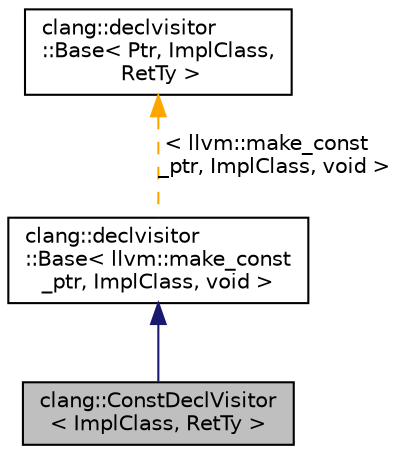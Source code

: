 digraph "clang::ConstDeclVisitor&lt; ImplClass, RetTy &gt;"
{
 // LATEX_PDF_SIZE
  bgcolor="transparent";
  edge [fontname="Helvetica",fontsize="10",labelfontname="Helvetica",labelfontsize="10"];
  node [fontname="Helvetica",fontsize="10",shape=record];
  Node1 [label="clang::ConstDeclVisitor\l\< ImplClass, RetTy \>",height=0.2,width=0.4,color="black", fillcolor="grey75", style="filled", fontcolor="black",tooltip="A simple visitor class that helps create declaration visitors."];
  Node2 -> Node1 [dir="back",color="midnightblue",fontsize="10",style="solid",fontname="Helvetica"];
  Node2 [label="clang::declvisitor\l::Base\< llvm::make_const\l_ptr, ImplClass, void \>",height=0.2,width=0.4,color="black",URL="$classclang_1_1declvisitor_1_1Base.html",tooltip=" "];
  Node3 -> Node2 [dir="back",color="orange",fontsize="10",style="dashed",label=" \< llvm::make_const\l_ptr, ImplClass, void \>" ,fontname="Helvetica"];
  Node3 [label="clang::declvisitor\l::Base\< Ptr, ImplClass,\l RetTy \>",height=0.2,width=0.4,color="black",URL="$classclang_1_1declvisitor_1_1Base.html",tooltip="A simple visitor class that helps create declaration visitors."];
}
